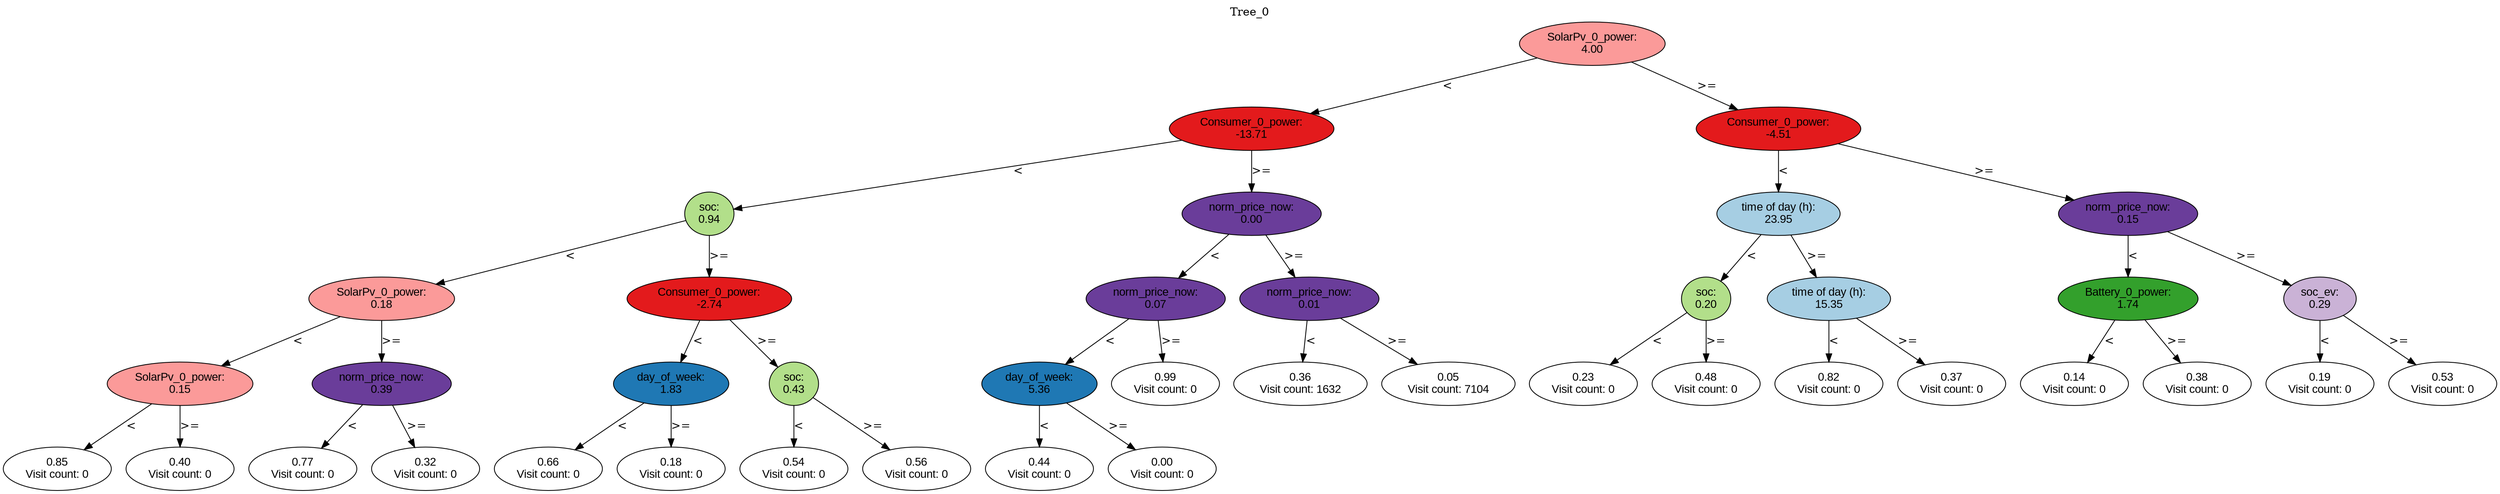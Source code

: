 digraph BST {
    node [fontname="Arial" style=filled colorscheme=paired12];
    0 [ label = "SolarPv_0_power:
4.00" fillcolor=5];
    1 [ label = "Consumer_0_power:
-13.71" fillcolor=6];
    2 [ label = "soc:
0.94" fillcolor=3];
    3 [ label = "SolarPv_0_power:
0.18" fillcolor=5];
    4 [ label = "SolarPv_0_power:
0.15" fillcolor=5];
    5 [ label = "0.85
Visit count: 0" fillcolor=white];
    6 [ label = "0.40
Visit count: 0" fillcolor=white];
    7 [ label = "norm_price_now:
0.39" fillcolor=10];
    8 [ label = "0.77
Visit count: 0" fillcolor=white];
    9 [ label = "0.32
Visit count: 0" fillcolor=white];
    10 [ label = "Consumer_0_power:
-2.74" fillcolor=6];
    11 [ label = "day_of_week:
1.83" fillcolor=2];
    12 [ label = "0.66
Visit count: 0" fillcolor=white];
    13 [ label = "0.18
Visit count: 0" fillcolor=white];
    14 [ label = "soc:
0.43" fillcolor=3];
    15 [ label = "0.54
Visit count: 0" fillcolor=white];
    16 [ label = "0.56
Visit count: 0" fillcolor=white];
    17 [ label = "norm_price_now:
0.00" fillcolor=10];
    18 [ label = "norm_price_now:
0.07" fillcolor=10];
    19 [ label = "day_of_week:
5.36" fillcolor=2];
    20 [ label = "0.44
Visit count: 0" fillcolor=white];
    21 [ label = "0.00
Visit count: 0" fillcolor=white];
    22 [ label = "0.99
Visit count: 0" fillcolor=white];
    23 [ label = "norm_price_now:
0.01" fillcolor=10];
    24 [ label = "0.36
Visit count: 1632" fillcolor=white];
    25 [ label = "0.05
Visit count: 7104" fillcolor=white];
    26 [ label = "Consumer_0_power:
-4.51" fillcolor=6];
    27 [ label = "time of day (h):
23.95" fillcolor=1];
    28 [ label = "soc:
0.20" fillcolor=3];
    29 [ label = "0.23
Visit count: 0" fillcolor=white];
    30 [ label = "0.48
Visit count: 0" fillcolor=white];
    31 [ label = "time of day (h):
15.35" fillcolor=1];
    32 [ label = "0.82
Visit count: 0" fillcolor=white];
    33 [ label = "0.37
Visit count: 0" fillcolor=white];
    34 [ label = "norm_price_now:
0.15" fillcolor=10];
    35 [ label = "Battery_0_power:
1.74" fillcolor=4];
    36 [ label = "0.14
Visit count: 0" fillcolor=white];
    37 [ label = "0.38
Visit count: 0" fillcolor=white];
    38 [ label = "soc_ev:
0.29" fillcolor=9];
    39 [ label = "0.19
Visit count: 0" fillcolor=white];
    40 [ label = "0.53
Visit count: 0" fillcolor=white];

    0  -> 1[ label = "<"];
    0  -> 26[ label = ">="];
    1  -> 2[ label = "<"];
    1  -> 17[ label = ">="];
    2  -> 3[ label = "<"];
    2  -> 10[ label = ">="];
    3  -> 4[ label = "<"];
    3  -> 7[ label = ">="];
    4  -> 5[ label = "<"];
    4  -> 6[ label = ">="];
    7  -> 8[ label = "<"];
    7  -> 9[ label = ">="];
    10  -> 11[ label = "<"];
    10  -> 14[ label = ">="];
    11  -> 12[ label = "<"];
    11  -> 13[ label = ">="];
    14  -> 15[ label = "<"];
    14  -> 16[ label = ">="];
    17  -> 18[ label = "<"];
    17  -> 23[ label = ">="];
    18  -> 19[ label = "<"];
    18  -> 22[ label = ">="];
    19  -> 20[ label = "<"];
    19  -> 21[ label = ">="];
    23  -> 24[ label = "<"];
    23  -> 25[ label = ">="];
    26  -> 27[ label = "<"];
    26  -> 34[ label = ">="];
    27  -> 28[ label = "<"];
    27  -> 31[ label = ">="];
    28  -> 29[ label = "<"];
    28  -> 30[ label = ">="];
    31  -> 32[ label = "<"];
    31  -> 33[ label = ">="];
    34  -> 35[ label = "<"];
    34  -> 38[ label = ">="];
    35  -> 36[ label = "<"];
    35  -> 37[ label = ">="];
    38  -> 39[ label = "<"];
    38  -> 40[ label = ">="];

    labelloc="t";
    label="Tree_0";
}